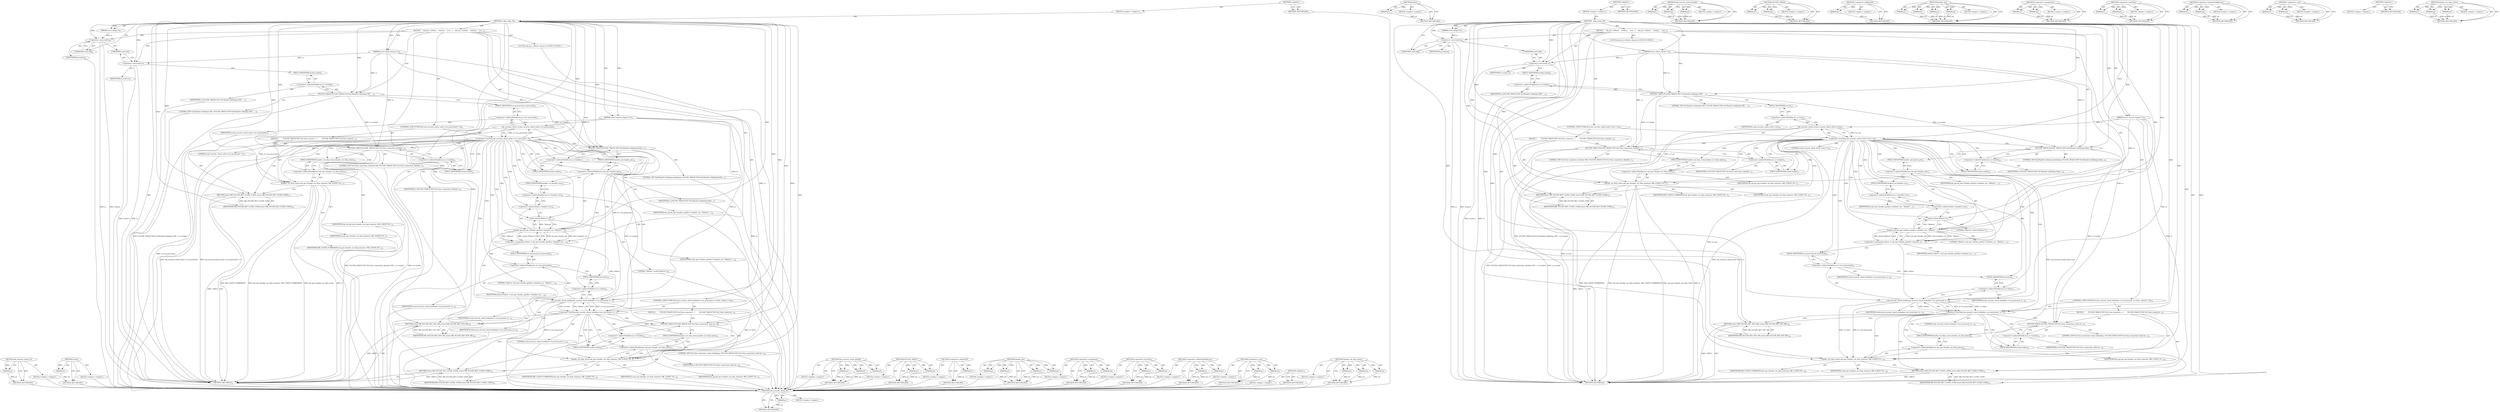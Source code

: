 digraph "header_set_http_status" {
vulnerable_144 [label=<(METHOD,mk_security_check_url)>];
vulnerable_145 [label=<(PARAM,p1)>];
vulnerable_146 [label=<(BLOCK,&lt;empty&gt;,&lt;empty&gt;)>];
vulnerable_147 [label=<(METHOD_RETURN,ANY)>];
vulnerable_170 [label=<(METHOD,strlen)>];
vulnerable_171 [label=<(PARAM,p1)>];
vulnerable_172 [label=<(BLOCK,&lt;empty&gt;,&lt;empty&gt;)>];
vulnerable_173 [label=<(METHOD_RETURN,ANY)>];
vulnerable_6 [label=<(METHOD,&lt;global&gt;)<SUB>1</SUB>>];
vulnerable_7 [label=<(BLOCK,&lt;empty&gt;,&lt;empty&gt;)<SUB>1</SUB>>];
vulnerable_8 [label=<(METHOD,_mkp_stage_30)<SUB>1</SUB>>];
vulnerable_9 [label=<(PARAM,struct plugin *p)<SUB>1</SUB>>];
vulnerable_10 [label=<(PARAM,struct client_session *cs)<SUB>2</SUB>>];
vulnerable_11 [label=<(PARAM,struct session_request *sr)<SUB>3</SUB>>];
vulnerable_12 [label=<(BLOCK,{
    mk_ptr_t referer;
    (void) p;
     (voi...,{
    mk_ptr_t referer;
    (void) p;
     (voi...)<SUB>4</SUB>>];
vulnerable_13 [label="<(LOCAL,mk_ptr_t referer: mk_ptr_t)<SUB>5</SUB>>"];
vulnerable_14 [label=<(&lt;operator&gt;.cast,(void) p)<SUB>6</SUB>>];
vulnerable_15 [label=<(UNKNOWN,void,void)<SUB>6</SUB>>];
vulnerable_16 [label=<(IDENTIFIER,p,(void) p)<SUB>6</SUB>>];
vulnerable_17 [label=<(&lt;operator&gt;.cast,(void) cs)<SUB>7</SUB>>];
vulnerable_18 [label=<(UNKNOWN,void,void)<SUB>7</SUB>>];
vulnerable_19 [label=<(IDENTIFIER,cs,(void) cs)<SUB>7</SUB>>];
vulnerable_20 [label=<(PLUGIN_TRACE,PLUGIN_TRACE(&quot;[FD %i] Mandril validating URL&quot;, ...)<SUB>9</SUB>>];
vulnerable_21 [label=<(LITERAL,&quot;[FD %i] Mandril validating URL&quot;,PLUGIN_TRACE(&quot;[FD %i] Mandril validating URL&quot;, ...)<SUB>9</SUB>>];
vulnerable_22 [label=<(&lt;operator&gt;.indirectFieldAccess,cs-&gt;socket)<SUB>9</SUB>>];
vulnerable_23 [label=<(IDENTIFIER,cs,PLUGIN_TRACE(&quot;[FD %i] Mandril validating URL&quot;, ...)<SUB>9</SUB>>];
vulnerable_24 [label=<(FIELD_IDENTIFIER,socket,socket)<SUB>9</SUB>>];
vulnerable_25 [label=<(CONTROL_STRUCTURE,IF,if (mk_security_check_url(sr-&gt;uri) &lt; 0))<SUB>10</SUB>>];
vulnerable_26 [label=<(&lt;operator&gt;.lessThan,mk_security_check_url(sr-&gt;uri) &lt; 0)<SUB>10</SUB>>];
vulnerable_27 [label=<(mk_security_check_url,mk_security_check_url(sr-&gt;uri))<SUB>10</SUB>>];
vulnerable_28 [label=<(&lt;operator&gt;.indirectFieldAccess,sr-&gt;uri)<SUB>10</SUB>>];
vulnerable_29 [label=<(IDENTIFIER,sr,mk_security_check_url(sr-&gt;uri))<SUB>10</SUB>>];
vulnerable_30 [label=<(FIELD_IDENTIFIER,uri,uri)<SUB>10</SUB>>];
vulnerable_31 [label=<(LITERAL,0,mk_security_check_url(sr-&gt;uri) &lt; 0)<SUB>10</SUB>>];
vulnerable_32 [label=<(BLOCK,{
         PLUGIN_TRACE(&quot;[FD %i] Close connecti...,{
         PLUGIN_TRACE(&quot;[FD %i] Close connecti...)<SUB>10</SUB>>];
vulnerable_33 [label=<(PLUGIN_TRACE,PLUGIN_TRACE(&quot;[FD %i] Close connection, blocked...)<SUB>11</SUB>>];
vulnerable_34 [label=<(LITERAL,&quot;[FD %i] Close connection, blocked URL&quot;,PLUGIN_TRACE(&quot;[FD %i] Close connection, blocked...)<SUB>11</SUB>>];
vulnerable_35 [label=<(&lt;operator&gt;.indirectFieldAccess,cs-&gt;socket)<SUB>11</SUB>>];
vulnerable_36 [label=<(IDENTIFIER,cs,PLUGIN_TRACE(&quot;[FD %i] Close connection, blocked...)<SUB>11</SUB>>];
vulnerable_37 [label=<(FIELD_IDENTIFIER,socket,socket)<SUB>11</SUB>>];
vulnerable_38 [label=<(header_set_http_status,mk_api-&gt;header_set_http_status(sr, MK_CLIENT_FO...)<SUB>12</SUB>>];
vulnerable_39 [label=<(&lt;operator&gt;.indirectFieldAccess,mk_api-&gt;header_set_http_status)<SUB>12</SUB>>];
vulnerable_40 [label=<(IDENTIFIER,mk_api,mk_api-&gt;header_set_http_status(sr, MK_CLIENT_FO...)<SUB>12</SUB>>];
vulnerable_41 [label=<(FIELD_IDENTIFIER,header_set_http_status,header_set_http_status)<SUB>12</SUB>>];
vulnerable_42 [label=<(IDENTIFIER,sr,mk_api-&gt;header_set_http_status(sr, MK_CLIENT_FO...)<SUB>12</SUB>>];
vulnerable_43 [label=<(IDENTIFIER,MK_CLIENT_FORBIDDEN,mk_api-&gt;header_set_http_status(sr, MK_CLIENT_FO...)<SUB>12</SUB>>];
vulnerable_44 [label=<(RETURN,return MK_PLUGIN_RET_CLOSE_CONX;,return MK_PLUGIN_RET_CLOSE_CONX;)<SUB>13</SUB>>];
vulnerable_45 [label=<(IDENTIFIER,MK_PLUGIN_RET_CLOSE_CONX,return MK_PLUGIN_RET_CLOSE_CONX;)<SUB>13</SUB>>];
vulnerable_46 [label=<(PLUGIN_TRACE,PLUGIN_TRACE(&quot;[FD %d] Mandril validating hotlin...)<SUB>16</SUB>>];
vulnerable_47 [label=<(LITERAL,&quot;[FD %d] Mandril validating hotlinking&quot;,PLUGIN_TRACE(&quot;[FD %d] Mandril validating hotlin...)<SUB>16</SUB>>];
vulnerable_48 [label=<(&lt;operator&gt;.indirectFieldAccess,cs-&gt;socket)<SUB>16</SUB>>];
vulnerable_49 [label=<(IDENTIFIER,cs,PLUGIN_TRACE(&quot;[FD %d] Mandril validating hotlin...)<SUB>16</SUB>>];
vulnerable_50 [label=<(FIELD_IDENTIFIER,socket,socket)<SUB>16</SUB>>];
vulnerable_51 [label=<(&lt;operator&gt;.assignment,referer = mk_api-&gt;header_get(&amp;sr-&gt;headers_toc, ...)<SUB>17</SUB>>];
vulnerable_52 [label=<(IDENTIFIER,referer,referer = mk_api-&gt;header_get(&amp;sr-&gt;headers_toc, ...)<SUB>17</SUB>>];
vulnerable_53 [label=<(header_get,mk_api-&gt;header_get(&amp;sr-&gt;headers_toc, &quot;Referer&quot;,...)<SUB>17</SUB>>];
vulnerable_54 [label=<(&lt;operator&gt;.indirectFieldAccess,mk_api-&gt;header_get)<SUB>17</SUB>>];
vulnerable_55 [label=<(IDENTIFIER,mk_api,mk_api-&gt;header_get(&amp;sr-&gt;headers_toc, &quot;Referer&quot;,...)<SUB>17</SUB>>];
vulnerable_56 [label=<(FIELD_IDENTIFIER,header_get,header_get)<SUB>17</SUB>>];
vulnerable_57 [label=<(&lt;operator&gt;.addressOf,&amp;sr-&gt;headers_toc)<SUB>17</SUB>>];
vulnerable_58 [label=<(&lt;operator&gt;.indirectFieldAccess,sr-&gt;headers_toc)<SUB>17</SUB>>];
vulnerable_59 [label=<(IDENTIFIER,sr,mk_api-&gt;header_get(&amp;sr-&gt;headers_toc, &quot;Referer&quot;,...)<SUB>17</SUB>>];
vulnerable_60 [label=<(FIELD_IDENTIFIER,headers_toc,headers_toc)<SUB>17</SUB>>];
vulnerable_61 [label=<(LITERAL,&quot;Referer&quot;,mk_api-&gt;header_get(&amp;sr-&gt;headers_toc, &quot;Referer&quot;,...)<SUB>17</SUB>>];
vulnerable_62 [label=<(strlen,strlen(&quot;Referer&quot;))<SUB>17</SUB>>];
vulnerable_63 [label=<(LITERAL,&quot;Referer&quot;,strlen(&quot;Referer&quot;))<SUB>17</SUB>>];
vulnerable_64 [label=<(CONTROL_STRUCTURE,IF,if (mk_security_check_hotlink(sr-&gt;uri_processed, sr-&gt;host, referer) &lt; 0))<SUB>18</SUB>>];
vulnerable_65 [label=<(&lt;operator&gt;.lessThan,mk_security_check_hotlink(sr-&gt;uri_processed, sr...)<SUB>18</SUB>>];
vulnerable_66 [label=<(mk_security_check_hotlink,mk_security_check_hotlink(sr-&gt;uri_processed, sr...)<SUB>18</SUB>>];
vulnerable_67 [label=<(&lt;operator&gt;.indirectFieldAccess,sr-&gt;uri_processed)<SUB>18</SUB>>];
vulnerable_68 [label=<(IDENTIFIER,sr,mk_security_check_hotlink(sr-&gt;uri_processed, sr...)<SUB>18</SUB>>];
vulnerable_69 [label=<(FIELD_IDENTIFIER,uri_processed,uri_processed)<SUB>18</SUB>>];
vulnerable_70 [label=<(&lt;operator&gt;.indirectFieldAccess,sr-&gt;host)<SUB>18</SUB>>];
vulnerable_71 [label=<(IDENTIFIER,sr,mk_security_check_hotlink(sr-&gt;uri_processed, sr...)<SUB>18</SUB>>];
vulnerable_72 [label=<(FIELD_IDENTIFIER,host,host)<SUB>18</SUB>>];
vulnerable_73 [label=<(IDENTIFIER,referer,mk_security_check_hotlink(sr-&gt;uri_processed, sr...)<SUB>18</SUB>>];
vulnerable_74 [label=<(LITERAL,0,mk_security_check_hotlink(sr-&gt;uri_processed, sr...)<SUB>18</SUB>>];
vulnerable_75 [label=<(BLOCK,{
        PLUGIN_TRACE(&quot;[FD %i] Close connectio...,{
        PLUGIN_TRACE(&quot;[FD %i] Close connectio...)<SUB>18</SUB>>];
vulnerable_76 [label=<(PLUGIN_TRACE,PLUGIN_TRACE(&quot;[FD %i] Close connection, deny ho...)<SUB>19</SUB>>];
vulnerable_77 [label=<(LITERAL,&quot;[FD %i] Close connection, deny hotlinking.&quot;,PLUGIN_TRACE(&quot;[FD %i] Close connection, deny ho...)<SUB>19</SUB>>];
vulnerable_78 [label=<(&lt;operator&gt;.indirectFieldAccess,cs-&gt;socket)<SUB>19</SUB>>];
vulnerable_79 [label=<(IDENTIFIER,cs,PLUGIN_TRACE(&quot;[FD %i] Close connection, deny ho...)<SUB>19</SUB>>];
vulnerable_80 [label=<(FIELD_IDENTIFIER,socket,socket)<SUB>19</SUB>>];
vulnerable_81 [label=<(header_set_http_status,mk_api-&gt;header_set_http_status(sr, MK_CLIENT_FO...)<SUB>20</SUB>>];
vulnerable_82 [label=<(&lt;operator&gt;.indirectFieldAccess,mk_api-&gt;header_set_http_status)<SUB>20</SUB>>];
vulnerable_83 [label=<(IDENTIFIER,mk_api,mk_api-&gt;header_set_http_status(sr, MK_CLIENT_FO...)<SUB>20</SUB>>];
vulnerable_84 [label=<(FIELD_IDENTIFIER,header_set_http_status,header_set_http_status)<SUB>20</SUB>>];
vulnerable_85 [label=<(IDENTIFIER,sr,mk_api-&gt;header_set_http_status(sr, MK_CLIENT_FO...)<SUB>20</SUB>>];
vulnerable_86 [label=<(IDENTIFIER,MK_CLIENT_FORBIDDEN,mk_api-&gt;header_set_http_status(sr, MK_CLIENT_FO...)<SUB>20</SUB>>];
vulnerable_87 [label=<(RETURN,return MK_PLUGIN_RET_CLOSE_CONX;,return MK_PLUGIN_RET_CLOSE_CONX;)<SUB>21</SUB>>];
vulnerable_88 [label=<(IDENTIFIER,MK_PLUGIN_RET_CLOSE_CONX,return MK_PLUGIN_RET_CLOSE_CONX;)<SUB>21</SUB>>];
vulnerable_89 [label=<(RETURN,return MK_PLUGIN_RET_NOT_ME;,return MK_PLUGIN_RET_NOT_ME;)<SUB>24</SUB>>];
vulnerable_90 [label=<(IDENTIFIER,MK_PLUGIN_RET_NOT_ME,return MK_PLUGIN_RET_NOT_ME;)<SUB>24</SUB>>];
vulnerable_91 [label=<(METHOD_RETURN,int)<SUB>1</SUB>>];
vulnerable_93 [label=<(METHOD_RETURN,ANY)<SUB>1</SUB>>];
vulnerable_174 [label=<(METHOD,mk_security_check_hotlink)>];
vulnerable_175 [label=<(PARAM,p1)>];
vulnerable_176 [label=<(PARAM,p2)>];
vulnerable_177 [label=<(PARAM,p3)>];
vulnerable_178 [label=<(BLOCK,&lt;empty&gt;,&lt;empty&gt;)>];
vulnerable_179 [label=<(METHOD_RETURN,ANY)>];
vulnerable_129 [label=<(METHOD,PLUGIN_TRACE)>];
vulnerable_130 [label=<(PARAM,p1)>];
vulnerable_131 [label=<(PARAM,p2)>];
vulnerable_132 [label=<(BLOCK,&lt;empty&gt;,&lt;empty&gt;)>];
vulnerable_133 [label=<(METHOD_RETURN,ANY)>];
vulnerable_166 [label=<(METHOD,&lt;operator&gt;.addressOf)>];
vulnerable_167 [label=<(PARAM,p1)>];
vulnerable_168 [label=<(BLOCK,&lt;empty&gt;,&lt;empty&gt;)>];
vulnerable_169 [label=<(METHOD_RETURN,ANY)>];
vulnerable_159 [label=<(METHOD,header_get)>];
vulnerable_160 [label=<(PARAM,p1)>];
vulnerable_161 [label=<(PARAM,p2)>];
vulnerable_162 [label=<(PARAM,p3)>];
vulnerable_163 [label=<(PARAM,p4)>];
vulnerable_164 [label=<(BLOCK,&lt;empty&gt;,&lt;empty&gt;)>];
vulnerable_165 [label=<(METHOD_RETURN,ANY)>];
vulnerable_154 [label=<(METHOD,&lt;operator&gt;.assignment)>];
vulnerable_155 [label=<(PARAM,p1)>];
vulnerable_156 [label=<(PARAM,p2)>];
vulnerable_157 [label=<(BLOCK,&lt;empty&gt;,&lt;empty&gt;)>];
vulnerable_158 [label=<(METHOD_RETURN,ANY)>];
vulnerable_139 [label=<(METHOD,&lt;operator&gt;.lessThan)>];
vulnerable_140 [label=<(PARAM,p1)>];
vulnerable_141 [label=<(PARAM,p2)>];
vulnerable_142 [label=<(BLOCK,&lt;empty&gt;,&lt;empty&gt;)>];
vulnerable_143 [label=<(METHOD_RETURN,ANY)>];
vulnerable_134 [label=<(METHOD,&lt;operator&gt;.indirectFieldAccess)>];
vulnerable_135 [label=<(PARAM,p1)>];
vulnerable_136 [label=<(PARAM,p2)>];
vulnerable_137 [label=<(BLOCK,&lt;empty&gt;,&lt;empty&gt;)>];
vulnerable_138 [label=<(METHOD_RETURN,ANY)>];
vulnerable_124 [label=<(METHOD,&lt;operator&gt;.cast)>];
vulnerable_125 [label=<(PARAM,p1)>];
vulnerable_126 [label=<(PARAM,p2)>];
vulnerable_127 [label=<(BLOCK,&lt;empty&gt;,&lt;empty&gt;)>];
vulnerable_128 [label=<(METHOD_RETURN,ANY)>];
vulnerable_118 [label=<(METHOD,&lt;global&gt;)<SUB>1</SUB>>];
vulnerable_119 [label=<(BLOCK,&lt;empty&gt;,&lt;empty&gt;)>];
vulnerable_120 [label=<(METHOD_RETURN,ANY)>];
vulnerable_148 [label=<(METHOD,header_set_http_status)>];
vulnerable_149 [label=<(PARAM,p1)>];
vulnerable_150 [label=<(PARAM,p2)>];
vulnerable_151 [label=<(PARAM,p3)>];
vulnerable_152 [label=<(BLOCK,&lt;empty&gt;,&lt;empty&gt;)>];
vulnerable_153 [label=<(METHOD_RETURN,ANY)>];
fixed_144 [label=<(METHOD,mk_security_check_url)>];
fixed_145 [label=<(PARAM,p1)>];
fixed_146 [label=<(BLOCK,&lt;empty&gt;,&lt;empty&gt;)>];
fixed_147 [label=<(METHOD_RETURN,ANY)>];
fixed_170 [label=<(METHOD,strlen)>];
fixed_171 [label=<(PARAM,p1)>];
fixed_172 [label=<(BLOCK,&lt;empty&gt;,&lt;empty&gt;)>];
fixed_173 [label=<(METHOD_RETURN,ANY)>];
fixed_6 [label=<(METHOD,&lt;global&gt;)<SUB>1</SUB>>];
fixed_7 [label=<(BLOCK,&lt;empty&gt;,&lt;empty&gt;)<SUB>1</SUB>>];
fixed_8 [label=<(METHOD,_mkp_stage_30)<SUB>1</SUB>>];
fixed_9 [label=<(PARAM,struct plugin *p)<SUB>1</SUB>>];
fixed_10 [label=<(PARAM,struct client_session *cs)<SUB>2</SUB>>];
fixed_11 [label=<(PARAM,struct session_request *sr)<SUB>3</SUB>>];
fixed_12 [label=<(BLOCK,{
    mk_ptr_t referer;
    (void) p;
     (voi...,{
    mk_ptr_t referer;
    (void) p;
     (voi...)<SUB>4</SUB>>];
fixed_13 [label="<(LOCAL,mk_ptr_t referer: mk_ptr_t)<SUB>5</SUB>>"];
fixed_14 [label=<(&lt;operator&gt;.cast,(void) p)<SUB>6</SUB>>];
fixed_15 [label=<(UNKNOWN,void,void)<SUB>6</SUB>>];
fixed_16 [label=<(IDENTIFIER,p,(void) p)<SUB>6</SUB>>];
fixed_17 [label=<(&lt;operator&gt;.cast,(void) cs)<SUB>7</SUB>>];
fixed_18 [label=<(UNKNOWN,void,void)<SUB>7</SUB>>];
fixed_19 [label=<(IDENTIFIER,cs,(void) cs)<SUB>7</SUB>>];
fixed_20 [label=<(PLUGIN_TRACE,PLUGIN_TRACE(&quot;[FD %i] Mandril validating URL&quot;, ...)<SUB>9</SUB>>];
fixed_21 [label=<(LITERAL,&quot;[FD %i] Mandril validating URL&quot;,PLUGIN_TRACE(&quot;[FD %i] Mandril validating URL&quot;, ...)<SUB>9</SUB>>];
fixed_22 [label=<(&lt;operator&gt;.indirectFieldAccess,cs-&gt;socket)<SUB>9</SUB>>];
fixed_23 [label=<(IDENTIFIER,cs,PLUGIN_TRACE(&quot;[FD %i] Mandril validating URL&quot;, ...)<SUB>9</SUB>>];
fixed_24 [label=<(FIELD_IDENTIFIER,socket,socket)<SUB>9</SUB>>];
fixed_25 [label=<(CONTROL_STRUCTURE,IF,if (mk_security_check_url(sr-&gt;uri_processed) &lt; 0))<SUB>11</SUB>>];
fixed_26 [label=<(&lt;operator&gt;.lessThan,mk_security_check_url(sr-&gt;uri_processed) &lt; 0)<SUB>11</SUB>>];
fixed_27 [label=<(mk_security_check_url,mk_security_check_url(sr-&gt;uri_processed))<SUB>11</SUB>>];
fixed_28 [label=<(&lt;operator&gt;.indirectFieldAccess,sr-&gt;uri_processed)<SUB>11</SUB>>];
fixed_29 [label=<(IDENTIFIER,sr,mk_security_check_url(sr-&gt;uri_processed))<SUB>11</SUB>>];
fixed_30 [label=<(FIELD_IDENTIFIER,uri_processed,uri_processed)<SUB>11</SUB>>];
fixed_31 [label=<(LITERAL,0,mk_security_check_url(sr-&gt;uri_processed) &lt; 0)<SUB>11</SUB>>];
fixed_32 [label=<(BLOCK,{
         PLUGIN_TRACE(&quot;[FD %i] Close connecti...,{
         PLUGIN_TRACE(&quot;[FD %i] Close connecti...)<SUB>11</SUB>>];
fixed_33 [label=<(PLUGIN_TRACE,PLUGIN_TRACE(&quot;[FD %i] Close connection, blocked...)<SUB>12</SUB>>];
fixed_34 [label=<(LITERAL,&quot;[FD %i] Close connection, blocked URL&quot;,PLUGIN_TRACE(&quot;[FD %i] Close connection, blocked...)<SUB>12</SUB>>];
fixed_35 [label=<(&lt;operator&gt;.indirectFieldAccess,cs-&gt;socket)<SUB>12</SUB>>];
fixed_36 [label=<(IDENTIFIER,cs,PLUGIN_TRACE(&quot;[FD %i] Close connection, blocked...)<SUB>12</SUB>>];
fixed_37 [label=<(FIELD_IDENTIFIER,socket,socket)<SUB>12</SUB>>];
fixed_38 [label=<(header_set_http_status,mk_api-&gt;header_set_http_status(sr, MK_CLIENT_FO...)<SUB>13</SUB>>];
fixed_39 [label=<(&lt;operator&gt;.indirectFieldAccess,mk_api-&gt;header_set_http_status)<SUB>13</SUB>>];
fixed_40 [label=<(IDENTIFIER,mk_api,mk_api-&gt;header_set_http_status(sr, MK_CLIENT_FO...)<SUB>13</SUB>>];
fixed_41 [label=<(FIELD_IDENTIFIER,header_set_http_status,header_set_http_status)<SUB>13</SUB>>];
fixed_42 [label=<(IDENTIFIER,sr,mk_api-&gt;header_set_http_status(sr, MK_CLIENT_FO...)<SUB>13</SUB>>];
fixed_43 [label=<(IDENTIFIER,MK_CLIENT_FORBIDDEN,mk_api-&gt;header_set_http_status(sr, MK_CLIENT_FO...)<SUB>13</SUB>>];
fixed_44 [label=<(RETURN,return MK_PLUGIN_RET_CLOSE_CONX;,return MK_PLUGIN_RET_CLOSE_CONX;)<SUB>14</SUB>>];
fixed_45 [label=<(IDENTIFIER,MK_PLUGIN_RET_CLOSE_CONX,return MK_PLUGIN_RET_CLOSE_CONX;)<SUB>14</SUB>>];
fixed_46 [label=<(PLUGIN_TRACE,PLUGIN_TRACE(&quot;[FD %d] Mandril validating hotlin...)<SUB>17</SUB>>];
fixed_47 [label=<(LITERAL,&quot;[FD %d] Mandril validating hotlinking&quot;,PLUGIN_TRACE(&quot;[FD %d] Mandril validating hotlin...)<SUB>17</SUB>>];
fixed_48 [label=<(&lt;operator&gt;.indirectFieldAccess,cs-&gt;socket)<SUB>17</SUB>>];
fixed_49 [label=<(IDENTIFIER,cs,PLUGIN_TRACE(&quot;[FD %d] Mandril validating hotlin...)<SUB>17</SUB>>];
fixed_50 [label=<(FIELD_IDENTIFIER,socket,socket)<SUB>17</SUB>>];
fixed_51 [label=<(&lt;operator&gt;.assignment,referer = mk_api-&gt;header_get(&amp;sr-&gt;headers_toc, ...)<SUB>18</SUB>>];
fixed_52 [label=<(IDENTIFIER,referer,referer = mk_api-&gt;header_get(&amp;sr-&gt;headers_toc, ...)<SUB>18</SUB>>];
fixed_53 [label=<(header_get,mk_api-&gt;header_get(&amp;sr-&gt;headers_toc, &quot;Referer&quot;,...)<SUB>18</SUB>>];
fixed_54 [label=<(&lt;operator&gt;.indirectFieldAccess,mk_api-&gt;header_get)<SUB>18</SUB>>];
fixed_55 [label=<(IDENTIFIER,mk_api,mk_api-&gt;header_get(&amp;sr-&gt;headers_toc, &quot;Referer&quot;,...)<SUB>18</SUB>>];
fixed_56 [label=<(FIELD_IDENTIFIER,header_get,header_get)<SUB>18</SUB>>];
fixed_57 [label=<(&lt;operator&gt;.addressOf,&amp;sr-&gt;headers_toc)<SUB>18</SUB>>];
fixed_58 [label=<(&lt;operator&gt;.indirectFieldAccess,sr-&gt;headers_toc)<SUB>18</SUB>>];
fixed_59 [label=<(IDENTIFIER,sr,mk_api-&gt;header_get(&amp;sr-&gt;headers_toc, &quot;Referer&quot;,...)<SUB>18</SUB>>];
fixed_60 [label=<(FIELD_IDENTIFIER,headers_toc,headers_toc)<SUB>18</SUB>>];
fixed_61 [label=<(LITERAL,&quot;Referer&quot;,mk_api-&gt;header_get(&amp;sr-&gt;headers_toc, &quot;Referer&quot;,...)<SUB>18</SUB>>];
fixed_62 [label=<(strlen,strlen(&quot;Referer&quot;))<SUB>18</SUB>>];
fixed_63 [label=<(LITERAL,&quot;Referer&quot;,strlen(&quot;Referer&quot;))<SUB>18</SUB>>];
fixed_64 [label=<(CONTROL_STRUCTURE,IF,if (mk_security_check_hotlink(sr-&gt;uri_processed, sr-&gt;host, referer) &lt; 0))<SUB>19</SUB>>];
fixed_65 [label=<(&lt;operator&gt;.lessThan,mk_security_check_hotlink(sr-&gt;uri_processed, sr...)<SUB>19</SUB>>];
fixed_66 [label=<(mk_security_check_hotlink,mk_security_check_hotlink(sr-&gt;uri_processed, sr...)<SUB>19</SUB>>];
fixed_67 [label=<(&lt;operator&gt;.indirectFieldAccess,sr-&gt;uri_processed)<SUB>19</SUB>>];
fixed_68 [label=<(IDENTIFIER,sr,mk_security_check_hotlink(sr-&gt;uri_processed, sr...)<SUB>19</SUB>>];
fixed_69 [label=<(FIELD_IDENTIFIER,uri_processed,uri_processed)<SUB>19</SUB>>];
fixed_70 [label=<(&lt;operator&gt;.indirectFieldAccess,sr-&gt;host)<SUB>19</SUB>>];
fixed_71 [label=<(IDENTIFIER,sr,mk_security_check_hotlink(sr-&gt;uri_processed, sr...)<SUB>19</SUB>>];
fixed_72 [label=<(FIELD_IDENTIFIER,host,host)<SUB>19</SUB>>];
fixed_73 [label=<(IDENTIFIER,referer,mk_security_check_hotlink(sr-&gt;uri_processed, sr...)<SUB>19</SUB>>];
fixed_74 [label=<(LITERAL,0,mk_security_check_hotlink(sr-&gt;uri_processed, sr...)<SUB>19</SUB>>];
fixed_75 [label=<(BLOCK,{
        PLUGIN_TRACE(&quot;[FD %i] Close connectio...,{
        PLUGIN_TRACE(&quot;[FD %i] Close connectio...)<SUB>19</SUB>>];
fixed_76 [label=<(PLUGIN_TRACE,PLUGIN_TRACE(&quot;[FD %i] Close connection, deny ho...)<SUB>20</SUB>>];
fixed_77 [label=<(LITERAL,&quot;[FD %i] Close connection, deny hotlinking.&quot;,PLUGIN_TRACE(&quot;[FD %i] Close connection, deny ho...)<SUB>20</SUB>>];
fixed_78 [label=<(&lt;operator&gt;.indirectFieldAccess,cs-&gt;socket)<SUB>20</SUB>>];
fixed_79 [label=<(IDENTIFIER,cs,PLUGIN_TRACE(&quot;[FD %i] Close connection, deny ho...)<SUB>20</SUB>>];
fixed_80 [label=<(FIELD_IDENTIFIER,socket,socket)<SUB>20</SUB>>];
fixed_81 [label=<(header_set_http_status,mk_api-&gt;header_set_http_status(sr, MK_CLIENT_FO...)<SUB>21</SUB>>];
fixed_82 [label=<(&lt;operator&gt;.indirectFieldAccess,mk_api-&gt;header_set_http_status)<SUB>21</SUB>>];
fixed_83 [label=<(IDENTIFIER,mk_api,mk_api-&gt;header_set_http_status(sr, MK_CLIENT_FO...)<SUB>21</SUB>>];
fixed_84 [label=<(FIELD_IDENTIFIER,header_set_http_status,header_set_http_status)<SUB>21</SUB>>];
fixed_85 [label=<(IDENTIFIER,sr,mk_api-&gt;header_set_http_status(sr, MK_CLIENT_FO...)<SUB>21</SUB>>];
fixed_86 [label=<(IDENTIFIER,MK_CLIENT_FORBIDDEN,mk_api-&gt;header_set_http_status(sr, MK_CLIENT_FO...)<SUB>21</SUB>>];
fixed_87 [label=<(RETURN,return MK_PLUGIN_RET_CLOSE_CONX;,return MK_PLUGIN_RET_CLOSE_CONX;)<SUB>22</SUB>>];
fixed_88 [label=<(IDENTIFIER,MK_PLUGIN_RET_CLOSE_CONX,return MK_PLUGIN_RET_CLOSE_CONX;)<SUB>22</SUB>>];
fixed_89 [label=<(RETURN,return MK_PLUGIN_RET_NOT_ME;,return MK_PLUGIN_RET_NOT_ME;)<SUB>25</SUB>>];
fixed_90 [label=<(IDENTIFIER,MK_PLUGIN_RET_NOT_ME,return MK_PLUGIN_RET_NOT_ME;)<SUB>25</SUB>>];
fixed_91 [label=<(METHOD_RETURN,int)<SUB>1</SUB>>];
fixed_93 [label=<(METHOD_RETURN,ANY)<SUB>1</SUB>>];
fixed_174 [label=<(METHOD,mk_security_check_hotlink)>];
fixed_175 [label=<(PARAM,p1)>];
fixed_176 [label=<(PARAM,p2)>];
fixed_177 [label=<(PARAM,p3)>];
fixed_178 [label=<(BLOCK,&lt;empty&gt;,&lt;empty&gt;)>];
fixed_179 [label=<(METHOD_RETURN,ANY)>];
fixed_129 [label=<(METHOD,PLUGIN_TRACE)>];
fixed_130 [label=<(PARAM,p1)>];
fixed_131 [label=<(PARAM,p2)>];
fixed_132 [label=<(BLOCK,&lt;empty&gt;,&lt;empty&gt;)>];
fixed_133 [label=<(METHOD_RETURN,ANY)>];
fixed_166 [label=<(METHOD,&lt;operator&gt;.addressOf)>];
fixed_167 [label=<(PARAM,p1)>];
fixed_168 [label=<(BLOCK,&lt;empty&gt;,&lt;empty&gt;)>];
fixed_169 [label=<(METHOD_RETURN,ANY)>];
fixed_159 [label=<(METHOD,header_get)>];
fixed_160 [label=<(PARAM,p1)>];
fixed_161 [label=<(PARAM,p2)>];
fixed_162 [label=<(PARAM,p3)>];
fixed_163 [label=<(PARAM,p4)>];
fixed_164 [label=<(BLOCK,&lt;empty&gt;,&lt;empty&gt;)>];
fixed_165 [label=<(METHOD_RETURN,ANY)>];
fixed_154 [label=<(METHOD,&lt;operator&gt;.assignment)>];
fixed_155 [label=<(PARAM,p1)>];
fixed_156 [label=<(PARAM,p2)>];
fixed_157 [label=<(BLOCK,&lt;empty&gt;,&lt;empty&gt;)>];
fixed_158 [label=<(METHOD_RETURN,ANY)>];
fixed_139 [label=<(METHOD,&lt;operator&gt;.lessThan)>];
fixed_140 [label=<(PARAM,p1)>];
fixed_141 [label=<(PARAM,p2)>];
fixed_142 [label=<(BLOCK,&lt;empty&gt;,&lt;empty&gt;)>];
fixed_143 [label=<(METHOD_RETURN,ANY)>];
fixed_134 [label=<(METHOD,&lt;operator&gt;.indirectFieldAccess)>];
fixed_135 [label=<(PARAM,p1)>];
fixed_136 [label=<(PARAM,p2)>];
fixed_137 [label=<(BLOCK,&lt;empty&gt;,&lt;empty&gt;)>];
fixed_138 [label=<(METHOD_RETURN,ANY)>];
fixed_124 [label=<(METHOD,&lt;operator&gt;.cast)>];
fixed_125 [label=<(PARAM,p1)>];
fixed_126 [label=<(PARAM,p2)>];
fixed_127 [label=<(BLOCK,&lt;empty&gt;,&lt;empty&gt;)>];
fixed_128 [label=<(METHOD_RETURN,ANY)>];
fixed_118 [label=<(METHOD,&lt;global&gt;)<SUB>1</SUB>>];
fixed_119 [label=<(BLOCK,&lt;empty&gt;,&lt;empty&gt;)>];
fixed_120 [label=<(METHOD_RETURN,ANY)>];
fixed_148 [label=<(METHOD,header_set_http_status)>];
fixed_149 [label=<(PARAM,p1)>];
fixed_150 [label=<(PARAM,p2)>];
fixed_151 [label=<(PARAM,p3)>];
fixed_152 [label=<(BLOCK,&lt;empty&gt;,&lt;empty&gt;)>];
fixed_153 [label=<(METHOD_RETURN,ANY)>];
vulnerable_144 -> vulnerable_145  [key=0, label="AST: "];
vulnerable_144 -> vulnerable_145  [key=1, label="DDG: "];
vulnerable_144 -> vulnerable_146  [key=0, label="AST: "];
vulnerable_144 -> vulnerable_147  [key=0, label="AST: "];
vulnerable_144 -> vulnerable_147  [key=1, label="CFG: "];
vulnerable_145 -> vulnerable_147  [key=0, label="DDG: p1"];
vulnerable_170 -> vulnerable_171  [key=0, label="AST: "];
vulnerable_170 -> vulnerable_171  [key=1, label="DDG: "];
vulnerable_170 -> vulnerable_172  [key=0, label="AST: "];
vulnerable_170 -> vulnerable_173  [key=0, label="AST: "];
vulnerable_170 -> vulnerable_173  [key=1, label="CFG: "];
vulnerable_171 -> vulnerable_173  [key=0, label="DDG: p1"];
vulnerable_6 -> vulnerable_7  [key=0, label="AST: "];
vulnerable_6 -> vulnerable_93  [key=0, label="AST: "];
vulnerable_6 -> vulnerable_93  [key=1, label="CFG: "];
vulnerable_7 -> vulnerable_8  [key=0, label="AST: "];
vulnerable_8 -> vulnerable_9  [key=0, label="AST: "];
vulnerable_8 -> vulnerable_9  [key=1, label="DDG: "];
vulnerable_8 -> vulnerable_10  [key=0, label="AST: "];
vulnerable_8 -> vulnerable_10  [key=1, label="DDG: "];
vulnerable_8 -> vulnerable_11  [key=0, label="AST: "];
vulnerable_8 -> vulnerable_11  [key=1, label="DDG: "];
vulnerable_8 -> vulnerable_12  [key=0, label="AST: "];
vulnerable_8 -> vulnerable_91  [key=0, label="AST: "];
vulnerable_8 -> vulnerable_15  [key=0, label="CFG: "];
vulnerable_8 -> vulnerable_14  [key=0, label="DDG: "];
vulnerable_8 -> vulnerable_17  [key=0, label="DDG: "];
vulnerable_8 -> vulnerable_89  [key=0, label="DDG: "];
vulnerable_8 -> vulnerable_20  [key=0, label="DDG: "];
vulnerable_8 -> vulnerable_46  [key=0, label="DDG: "];
vulnerable_8 -> vulnerable_90  [key=0, label="DDG: "];
vulnerable_8 -> vulnerable_26  [key=0, label="DDG: "];
vulnerable_8 -> vulnerable_44  [key=0, label="DDG: "];
vulnerable_8 -> vulnerable_53  [key=0, label="DDG: "];
vulnerable_8 -> vulnerable_65  [key=0, label="DDG: "];
vulnerable_8 -> vulnerable_87  [key=0, label="DDG: "];
vulnerable_8 -> vulnerable_33  [key=0, label="DDG: "];
vulnerable_8 -> vulnerable_38  [key=0, label="DDG: "];
vulnerable_8 -> vulnerable_45  [key=0, label="DDG: "];
vulnerable_8 -> vulnerable_62  [key=0, label="DDG: "];
vulnerable_8 -> vulnerable_66  [key=0, label="DDG: "];
vulnerable_8 -> vulnerable_76  [key=0, label="DDG: "];
vulnerable_8 -> vulnerable_81  [key=0, label="DDG: "];
vulnerable_8 -> vulnerable_88  [key=0, label="DDG: "];
vulnerable_9 -> vulnerable_14  [key=0, label="DDG: p"];
vulnerable_10 -> vulnerable_17  [key=0, label="DDG: cs"];
vulnerable_10 -> vulnerable_20  [key=0, label="DDG: cs"];
vulnerable_10 -> vulnerable_46  [key=0, label="DDG: cs"];
vulnerable_10 -> vulnerable_33  [key=0, label="DDG: cs"];
vulnerable_10 -> vulnerable_76  [key=0, label="DDG: cs"];
vulnerable_11 -> vulnerable_53  [key=0, label="DDG: sr"];
vulnerable_11 -> vulnerable_27  [key=0, label="DDG: sr"];
vulnerable_11 -> vulnerable_38  [key=0, label="DDG: sr"];
vulnerable_11 -> vulnerable_66  [key=0, label="DDG: sr"];
vulnerable_11 -> vulnerable_81  [key=0, label="DDG: sr"];
vulnerable_12 -> vulnerable_13  [key=0, label="AST: "];
vulnerable_12 -> vulnerable_14  [key=0, label="AST: "];
vulnerable_12 -> vulnerable_17  [key=0, label="AST: "];
vulnerable_12 -> vulnerable_20  [key=0, label="AST: "];
vulnerable_12 -> vulnerable_25  [key=0, label="AST: "];
vulnerable_12 -> vulnerable_46  [key=0, label="AST: "];
vulnerable_12 -> vulnerable_51  [key=0, label="AST: "];
vulnerable_12 -> vulnerable_64  [key=0, label="AST: "];
vulnerable_12 -> vulnerable_89  [key=0, label="AST: "];
vulnerable_14 -> vulnerable_15  [key=0, label="AST: "];
vulnerable_14 -> vulnerable_16  [key=0, label="AST: "];
vulnerable_14 -> vulnerable_18  [key=0, label="CFG: "];
vulnerable_14 -> vulnerable_91  [key=0, label="DDG: p"];
vulnerable_14 -> vulnerable_91  [key=1, label="DDG: (void) p"];
vulnerable_15 -> vulnerable_14  [key=0, label="CFG: "];
vulnerable_17 -> vulnerable_18  [key=0, label="AST: "];
vulnerable_17 -> vulnerable_19  [key=0, label="AST: "];
vulnerable_17 -> vulnerable_24  [key=0, label="CFG: "];
vulnerable_17 -> vulnerable_91  [key=0, label="DDG: cs"];
vulnerable_17 -> vulnerable_91  [key=1, label="DDG: (void) cs"];
vulnerable_18 -> vulnerable_17  [key=0, label="CFG: "];
vulnerable_20 -> vulnerable_21  [key=0, label="AST: "];
vulnerable_20 -> vulnerable_22  [key=0, label="AST: "];
vulnerable_20 -> vulnerable_30  [key=0, label="CFG: "];
vulnerable_20 -> vulnerable_91  [key=0, label="DDG: PLUGIN_TRACE(&quot;[FD %i] Mandril validating URL&quot;, cs-&gt;socket)"];
vulnerable_20 -> vulnerable_46  [key=0, label="DDG: cs-&gt;socket"];
vulnerable_20 -> vulnerable_33  [key=0, label="DDG: cs-&gt;socket"];
vulnerable_22 -> vulnerable_23  [key=0, label="AST: "];
vulnerable_22 -> vulnerable_24  [key=0, label="AST: "];
vulnerable_22 -> vulnerable_20  [key=0, label="CFG: "];
vulnerable_24 -> vulnerable_22  [key=0, label="CFG: "];
vulnerable_25 -> vulnerable_26  [key=0, label="AST: "];
vulnerable_25 -> vulnerable_32  [key=0, label="AST: "];
vulnerable_26 -> vulnerable_27  [key=0, label="AST: "];
vulnerable_26 -> vulnerable_31  [key=0, label="AST: "];
vulnerable_26 -> vulnerable_37  [key=0, label="CFG: "];
vulnerable_26 -> vulnerable_37  [key=1, label="CDG: "];
vulnerable_26 -> vulnerable_50  [key=0, label="CFG: "];
vulnerable_26 -> vulnerable_50  [key=1, label="CDG: "];
vulnerable_26 -> vulnerable_91  [key=0, label="DDG: mk_security_check_url(sr-&gt;uri)"];
vulnerable_26 -> vulnerable_91  [key=1, label="DDG: mk_security_check_url(sr-&gt;uri) &lt; 0"];
vulnerable_26 -> vulnerable_48  [key=0, label="CDG: "];
vulnerable_26 -> vulnerable_60  [key=0, label="CDG: "];
vulnerable_26 -> vulnerable_51  [key=0, label="CDG: "];
vulnerable_26 -> vulnerable_57  [key=0, label="CDG: "];
vulnerable_26 -> vulnerable_66  [key=0, label="CDG: "];
vulnerable_26 -> vulnerable_46  [key=0, label="CDG: "];
vulnerable_26 -> vulnerable_38  [key=0, label="CDG: "];
vulnerable_26 -> vulnerable_72  [key=0, label="CDG: "];
vulnerable_26 -> vulnerable_56  [key=0, label="CDG: "];
vulnerable_26 -> vulnerable_69  [key=0, label="CDG: "];
vulnerable_26 -> vulnerable_67  [key=0, label="CDG: "];
vulnerable_26 -> vulnerable_65  [key=0, label="CDG: "];
vulnerable_26 -> vulnerable_44  [key=0, label="CDG: "];
vulnerable_26 -> vulnerable_35  [key=0, label="CDG: "];
vulnerable_26 -> vulnerable_54  [key=0, label="CDG: "];
vulnerable_26 -> vulnerable_58  [key=0, label="CDG: "];
vulnerable_26 -> vulnerable_33  [key=0, label="CDG: "];
vulnerable_26 -> vulnerable_53  [key=0, label="CDG: "];
vulnerable_26 -> vulnerable_41  [key=0, label="CDG: "];
vulnerable_26 -> vulnerable_70  [key=0, label="CDG: "];
vulnerable_26 -> vulnerable_62  [key=0, label="CDG: "];
vulnerable_26 -> vulnerable_39  [key=0, label="CDG: "];
vulnerable_27 -> vulnerable_28  [key=0, label="AST: "];
vulnerable_27 -> vulnerable_26  [key=0, label="CFG: "];
vulnerable_27 -> vulnerable_26  [key=1, label="DDG: sr-&gt;uri"];
vulnerable_27 -> vulnerable_91  [key=0, label="DDG: sr-&gt;uri"];
vulnerable_27 -> vulnerable_38  [key=0, label="DDG: sr-&gt;uri"];
vulnerable_27 -> vulnerable_81  [key=0, label="DDG: sr-&gt;uri"];
vulnerable_28 -> vulnerable_29  [key=0, label="AST: "];
vulnerable_28 -> vulnerable_30  [key=0, label="AST: "];
vulnerable_28 -> vulnerable_27  [key=0, label="CFG: "];
vulnerable_30 -> vulnerable_28  [key=0, label="CFG: "];
vulnerable_32 -> vulnerable_33  [key=0, label="AST: "];
vulnerable_32 -> vulnerable_38  [key=0, label="AST: "];
vulnerable_32 -> vulnerable_44  [key=0, label="AST: "];
vulnerable_33 -> vulnerable_34  [key=0, label="AST: "];
vulnerable_33 -> vulnerable_35  [key=0, label="AST: "];
vulnerable_33 -> vulnerable_41  [key=0, label="CFG: "];
vulnerable_33 -> vulnerable_91  [key=0, label="DDG: cs-&gt;socket"];
vulnerable_33 -> vulnerable_91  [key=1, label="DDG: PLUGIN_TRACE(&quot;[FD %i] Close connection, blocked URL&quot;, cs-&gt;socket)"];
vulnerable_35 -> vulnerable_36  [key=0, label="AST: "];
vulnerable_35 -> vulnerable_37  [key=0, label="AST: "];
vulnerable_35 -> vulnerable_33  [key=0, label="CFG: "];
vulnerable_37 -> vulnerable_35  [key=0, label="CFG: "];
vulnerable_38 -> vulnerable_39  [key=0, label="AST: "];
vulnerable_38 -> vulnerable_42  [key=0, label="AST: "];
vulnerable_38 -> vulnerable_43  [key=0, label="AST: "];
vulnerable_38 -> vulnerable_44  [key=0, label="CFG: "];
vulnerable_38 -> vulnerable_91  [key=0, label="DDG: mk_api-&gt;header_set_http_status"];
vulnerable_38 -> vulnerable_91  [key=1, label="DDG: sr"];
vulnerable_38 -> vulnerable_91  [key=2, label="DDG: MK_CLIENT_FORBIDDEN"];
vulnerable_38 -> vulnerable_91  [key=3, label="DDG: mk_api-&gt;header_set_http_status(sr, MK_CLIENT_FORBIDDEN)"];
vulnerable_39 -> vulnerable_40  [key=0, label="AST: "];
vulnerable_39 -> vulnerable_41  [key=0, label="AST: "];
vulnerable_39 -> vulnerable_38  [key=0, label="CFG: "];
vulnerable_41 -> vulnerable_39  [key=0, label="CFG: "];
vulnerable_44 -> vulnerable_45  [key=0, label="AST: "];
vulnerable_44 -> vulnerable_91  [key=0, label="CFG: "];
vulnerable_44 -> vulnerable_91  [key=1, label="DDG: &lt;RET&gt;"];
vulnerable_45 -> vulnerable_44  [key=0, label="DDG: MK_PLUGIN_RET_CLOSE_CONX"];
vulnerable_46 -> vulnerable_47  [key=0, label="AST: "];
vulnerable_46 -> vulnerable_48  [key=0, label="AST: "];
vulnerable_46 -> vulnerable_56  [key=0, label="CFG: "];
vulnerable_46 -> vulnerable_76  [key=0, label="DDG: cs-&gt;socket"];
vulnerable_48 -> vulnerable_49  [key=0, label="AST: "];
vulnerable_48 -> vulnerable_50  [key=0, label="AST: "];
vulnerable_48 -> vulnerable_46  [key=0, label="CFG: "];
vulnerable_50 -> vulnerable_48  [key=0, label="CFG: "];
vulnerable_51 -> vulnerable_52  [key=0, label="AST: "];
vulnerable_51 -> vulnerable_53  [key=0, label="AST: "];
vulnerable_51 -> vulnerable_69  [key=0, label="CFG: "];
vulnerable_51 -> vulnerable_66  [key=0, label="DDG: referer"];
vulnerable_53 -> vulnerable_54  [key=0, label="AST: "];
vulnerable_53 -> vulnerable_57  [key=0, label="AST: "];
vulnerable_53 -> vulnerable_61  [key=0, label="AST: "];
vulnerable_53 -> vulnerable_62  [key=0, label="AST: "];
vulnerable_53 -> vulnerable_51  [key=0, label="CFG: "];
vulnerable_53 -> vulnerable_51  [key=1, label="DDG: mk_api-&gt;header_get"];
vulnerable_53 -> vulnerable_51  [key=2, label="DDG: &amp;sr-&gt;headers_toc"];
vulnerable_53 -> vulnerable_51  [key=3, label="DDG: &quot;Referer&quot;"];
vulnerable_53 -> vulnerable_51  [key=4, label="DDG: strlen(&quot;Referer&quot;)"];
vulnerable_54 -> vulnerable_55  [key=0, label="AST: "];
vulnerable_54 -> vulnerable_56  [key=0, label="AST: "];
vulnerable_54 -> vulnerable_60  [key=0, label="CFG: "];
vulnerable_56 -> vulnerable_54  [key=0, label="CFG: "];
vulnerable_57 -> vulnerable_58  [key=0, label="AST: "];
vulnerable_57 -> vulnerable_62  [key=0, label="CFG: "];
vulnerable_58 -> vulnerable_59  [key=0, label="AST: "];
vulnerable_58 -> vulnerable_60  [key=0, label="AST: "];
vulnerable_58 -> vulnerable_57  [key=0, label="CFG: "];
vulnerable_60 -> vulnerable_58  [key=0, label="CFG: "];
vulnerable_62 -> vulnerable_63  [key=0, label="AST: "];
vulnerable_62 -> vulnerable_53  [key=0, label="CFG: "];
vulnerable_62 -> vulnerable_53  [key=1, label="DDG: &quot;Referer&quot;"];
vulnerable_64 -> vulnerable_65  [key=0, label="AST: "];
vulnerable_64 -> vulnerable_75  [key=0, label="AST: "];
vulnerable_65 -> vulnerable_66  [key=0, label="AST: "];
vulnerable_65 -> vulnerable_74  [key=0, label="AST: "];
vulnerable_65 -> vulnerable_80  [key=0, label="CFG: "];
vulnerable_65 -> vulnerable_80  [key=1, label="CDG: "];
vulnerable_65 -> vulnerable_89  [key=0, label="CFG: "];
vulnerable_65 -> vulnerable_89  [key=1, label="CDG: "];
vulnerable_65 -> vulnerable_81  [key=0, label="CDG: "];
vulnerable_65 -> vulnerable_84  [key=0, label="CDG: "];
vulnerable_65 -> vulnerable_76  [key=0, label="CDG: "];
vulnerable_65 -> vulnerable_87  [key=0, label="CDG: "];
vulnerable_65 -> vulnerable_82  [key=0, label="CDG: "];
vulnerable_65 -> vulnerable_78  [key=0, label="CDG: "];
vulnerable_66 -> vulnerable_67  [key=0, label="AST: "];
vulnerable_66 -> vulnerable_70  [key=0, label="AST: "];
vulnerable_66 -> vulnerable_73  [key=0, label="AST: "];
vulnerable_66 -> vulnerable_65  [key=0, label="CFG: "];
vulnerable_66 -> vulnerable_65  [key=1, label="DDG: sr-&gt;uri_processed"];
vulnerable_66 -> vulnerable_65  [key=2, label="DDG: sr-&gt;host"];
vulnerable_66 -> vulnerable_65  [key=3, label="DDG: referer"];
vulnerable_66 -> vulnerable_81  [key=0, label="DDG: sr-&gt;uri_processed"];
vulnerable_66 -> vulnerable_81  [key=1, label="DDG: sr-&gt;host"];
vulnerable_67 -> vulnerable_68  [key=0, label="AST: "];
vulnerable_67 -> vulnerable_69  [key=0, label="AST: "];
vulnerable_67 -> vulnerable_72  [key=0, label="CFG: "];
vulnerable_69 -> vulnerable_67  [key=0, label="CFG: "];
vulnerable_70 -> vulnerable_71  [key=0, label="AST: "];
vulnerable_70 -> vulnerable_72  [key=0, label="AST: "];
vulnerable_70 -> vulnerable_66  [key=0, label="CFG: "];
vulnerable_72 -> vulnerable_70  [key=0, label="CFG: "];
vulnerable_75 -> vulnerable_76  [key=0, label="AST: "];
vulnerable_75 -> vulnerable_81  [key=0, label="AST: "];
vulnerable_75 -> vulnerable_87  [key=0, label="AST: "];
vulnerable_76 -> vulnerable_77  [key=0, label="AST: "];
vulnerable_76 -> vulnerable_78  [key=0, label="AST: "];
vulnerable_76 -> vulnerable_84  [key=0, label="CFG: "];
vulnerable_78 -> vulnerable_79  [key=0, label="AST: "];
vulnerable_78 -> vulnerable_80  [key=0, label="AST: "];
vulnerable_78 -> vulnerable_76  [key=0, label="CFG: "];
vulnerable_80 -> vulnerable_78  [key=0, label="CFG: "];
vulnerable_81 -> vulnerable_82  [key=0, label="AST: "];
vulnerable_81 -> vulnerable_85  [key=0, label="AST: "];
vulnerable_81 -> vulnerable_86  [key=0, label="AST: "];
vulnerable_81 -> vulnerable_87  [key=0, label="CFG: "];
vulnerable_82 -> vulnerable_83  [key=0, label="AST: "];
vulnerable_82 -> vulnerable_84  [key=0, label="AST: "];
vulnerable_82 -> vulnerable_81  [key=0, label="CFG: "];
vulnerable_84 -> vulnerable_82  [key=0, label="CFG: "];
vulnerable_87 -> vulnerable_88  [key=0, label="AST: "];
vulnerable_87 -> vulnerable_91  [key=0, label="CFG: "];
vulnerable_87 -> vulnerable_91  [key=1, label="DDG: &lt;RET&gt;"];
vulnerable_88 -> vulnerable_87  [key=0, label="DDG: MK_PLUGIN_RET_CLOSE_CONX"];
vulnerable_89 -> vulnerable_90  [key=0, label="AST: "];
vulnerable_89 -> vulnerable_91  [key=0, label="CFG: "];
vulnerable_89 -> vulnerable_91  [key=1, label="DDG: &lt;RET&gt;"];
vulnerable_90 -> vulnerable_89  [key=0, label="DDG: MK_PLUGIN_RET_NOT_ME"];
vulnerable_174 -> vulnerable_175  [key=0, label="AST: "];
vulnerable_174 -> vulnerable_175  [key=1, label="DDG: "];
vulnerable_174 -> vulnerable_178  [key=0, label="AST: "];
vulnerable_174 -> vulnerable_176  [key=0, label="AST: "];
vulnerable_174 -> vulnerable_176  [key=1, label="DDG: "];
vulnerable_174 -> vulnerable_179  [key=0, label="AST: "];
vulnerable_174 -> vulnerable_179  [key=1, label="CFG: "];
vulnerable_174 -> vulnerable_177  [key=0, label="AST: "];
vulnerable_174 -> vulnerable_177  [key=1, label="DDG: "];
vulnerable_175 -> vulnerable_179  [key=0, label="DDG: p1"];
vulnerable_176 -> vulnerable_179  [key=0, label="DDG: p2"];
vulnerable_177 -> vulnerable_179  [key=0, label="DDG: p3"];
vulnerable_129 -> vulnerable_130  [key=0, label="AST: "];
vulnerable_129 -> vulnerable_130  [key=1, label="DDG: "];
vulnerable_129 -> vulnerable_132  [key=0, label="AST: "];
vulnerable_129 -> vulnerable_131  [key=0, label="AST: "];
vulnerable_129 -> vulnerable_131  [key=1, label="DDG: "];
vulnerable_129 -> vulnerable_133  [key=0, label="AST: "];
vulnerable_129 -> vulnerable_133  [key=1, label="CFG: "];
vulnerable_130 -> vulnerable_133  [key=0, label="DDG: p1"];
vulnerable_131 -> vulnerable_133  [key=0, label="DDG: p2"];
vulnerable_166 -> vulnerable_167  [key=0, label="AST: "];
vulnerable_166 -> vulnerable_167  [key=1, label="DDG: "];
vulnerable_166 -> vulnerable_168  [key=0, label="AST: "];
vulnerable_166 -> vulnerable_169  [key=0, label="AST: "];
vulnerable_166 -> vulnerable_169  [key=1, label="CFG: "];
vulnerable_167 -> vulnerable_169  [key=0, label="DDG: p1"];
vulnerable_159 -> vulnerable_160  [key=0, label="AST: "];
vulnerable_159 -> vulnerable_160  [key=1, label="DDG: "];
vulnerable_159 -> vulnerable_164  [key=0, label="AST: "];
vulnerable_159 -> vulnerable_161  [key=0, label="AST: "];
vulnerable_159 -> vulnerable_161  [key=1, label="DDG: "];
vulnerable_159 -> vulnerable_165  [key=0, label="AST: "];
vulnerable_159 -> vulnerable_165  [key=1, label="CFG: "];
vulnerable_159 -> vulnerable_162  [key=0, label="AST: "];
vulnerable_159 -> vulnerable_162  [key=1, label="DDG: "];
vulnerable_159 -> vulnerable_163  [key=0, label="AST: "];
vulnerable_159 -> vulnerable_163  [key=1, label="DDG: "];
vulnerable_160 -> vulnerable_165  [key=0, label="DDG: p1"];
vulnerable_161 -> vulnerable_165  [key=0, label="DDG: p2"];
vulnerable_162 -> vulnerable_165  [key=0, label="DDG: p3"];
vulnerable_163 -> vulnerable_165  [key=0, label="DDG: p4"];
vulnerable_154 -> vulnerable_155  [key=0, label="AST: "];
vulnerable_154 -> vulnerable_155  [key=1, label="DDG: "];
vulnerable_154 -> vulnerable_157  [key=0, label="AST: "];
vulnerable_154 -> vulnerable_156  [key=0, label="AST: "];
vulnerable_154 -> vulnerable_156  [key=1, label="DDG: "];
vulnerable_154 -> vulnerable_158  [key=0, label="AST: "];
vulnerable_154 -> vulnerable_158  [key=1, label="CFG: "];
vulnerable_155 -> vulnerable_158  [key=0, label="DDG: p1"];
vulnerable_156 -> vulnerable_158  [key=0, label="DDG: p2"];
vulnerable_139 -> vulnerable_140  [key=0, label="AST: "];
vulnerable_139 -> vulnerable_140  [key=1, label="DDG: "];
vulnerable_139 -> vulnerable_142  [key=0, label="AST: "];
vulnerable_139 -> vulnerable_141  [key=0, label="AST: "];
vulnerable_139 -> vulnerable_141  [key=1, label="DDG: "];
vulnerable_139 -> vulnerable_143  [key=0, label="AST: "];
vulnerable_139 -> vulnerable_143  [key=1, label="CFG: "];
vulnerable_140 -> vulnerable_143  [key=0, label="DDG: p1"];
vulnerable_141 -> vulnerable_143  [key=0, label="DDG: p2"];
vulnerable_134 -> vulnerable_135  [key=0, label="AST: "];
vulnerable_134 -> vulnerable_135  [key=1, label="DDG: "];
vulnerable_134 -> vulnerable_137  [key=0, label="AST: "];
vulnerable_134 -> vulnerable_136  [key=0, label="AST: "];
vulnerable_134 -> vulnerable_136  [key=1, label="DDG: "];
vulnerable_134 -> vulnerable_138  [key=0, label="AST: "];
vulnerable_134 -> vulnerable_138  [key=1, label="CFG: "];
vulnerable_135 -> vulnerable_138  [key=0, label="DDG: p1"];
vulnerable_136 -> vulnerable_138  [key=0, label="DDG: p2"];
vulnerable_124 -> vulnerable_125  [key=0, label="AST: "];
vulnerable_124 -> vulnerable_125  [key=1, label="DDG: "];
vulnerable_124 -> vulnerable_127  [key=0, label="AST: "];
vulnerable_124 -> vulnerable_126  [key=0, label="AST: "];
vulnerable_124 -> vulnerable_126  [key=1, label="DDG: "];
vulnerable_124 -> vulnerable_128  [key=0, label="AST: "];
vulnerable_124 -> vulnerable_128  [key=1, label="CFG: "];
vulnerable_125 -> vulnerable_128  [key=0, label="DDG: p1"];
vulnerable_126 -> vulnerable_128  [key=0, label="DDG: p2"];
vulnerable_118 -> vulnerable_119  [key=0, label="AST: "];
vulnerable_118 -> vulnerable_120  [key=0, label="AST: "];
vulnerable_118 -> vulnerable_120  [key=1, label="CFG: "];
vulnerable_148 -> vulnerable_149  [key=0, label="AST: "];
vulnerable_148 -> vulnerable_149  [key=1, label="DDG: "];
vulnerable_148 -> vulnerable_152  [key=0, label="AST: "];
vulnerable_148 -> vulnerable_150  [key=0, label="AST: "];
vulnerable_148 -> vulnerable_150  [key=1, label="DDG: "];
vulnerable_148 -> vulnerable_153  [key=0, label="AST: "];
vulnerable_148 -> vulnerable_153  [key=1, label="CFG: "];
vulnerable_148 -> vulnerable_151  [key=0, label="AST: "];
vulnerable_148 -> vulnerable_151  [key=1, label="DDG: "];
vulnerable_149 -> vulnerable_153  [key=0, label="DDG: p1"];
vulnerable_150 -> vulnerable_153  [key=0, label="DDG: p2"];
vulnerable_151 -> vulnerable_153  [key=0, label="DDG: p3"];
fixed_144 -> fixed_145  [key=0, label="AST: "];
fixed_144 -> fixed_145  [key=1, label="DDG: "];
fixed_144 -> fixed_146  [key=0, label="AST: "];
fixed_144 -> fixed_147  [key=0, label="AST: "];
fixed_144 -> fixed_147  [key=1, label="CFG: "];
fixed_145 -> fixed_147  [key=0, label="DDG: p1"];
fixed_146 -> vulnerable_144  [key=0];
fixed_147 -> vulnerable_144  [key=0];
fixed_170 -> fixed_171  [key=0, label="AST: "];
fixed_170 -> fixed_171  [key=1, label="DDG: "];
fixed_170 -> fixed_172  [key=0, label="AST: "];
fixed_170 -> fixed_173  [key=0, label="AST: "];
fixed_170 -> fixed_173  [key=1, label="CFG: "];
fixed_171 -> fixed_173  [key=0, label="DDG: p1"];
fixed_172 -> vulnerable_144  [key=0];
fixed_173 -> vulnerable_144  [key=0];
fixed_6 -> fixed_7  [key=0, label="AST: "];
fixed_6 -> fixed_93  [key=0, label="AST: "];
fixed_6 -> fixed_93  [key=1, label="CFG: "];
fixed_7 -> fixed_8  [key=0, label="AST: "];
fixed_8 -> fixed_9  [key=0, label="AST: "];
fixed_8 -> fixed_9  [key=1, label="DDG: "];
fixed_8 -> fixed_10  [key=0, label="AST: "];
fixed_8 -> fixed_10  [key=1, label="DDG: "];
fixed_8 -> fixed_11  [key=0, label="AST: "];
fixed_8 -> fixed_11  [key=1, label="DDG: "];
fixed_8 -> fixed_12  [key=0, label="AST: "];
fixed_8 -> fixed_91  [key=0, label="AST: "];
fixed_8 -> fixed_15  [key=0, label="CFG: "];
fixed_8 -> fixed_14  [key=0, label="DDG: "];
fixed_8 -> fixed_17  [key=0, label="DDG: "];
fixed_8 -> fixed_89  [key=0, label="DDG: "];
fixed_8 -> fixed_20  [key=0, label="DDG: "];
fixed_8 -> fixed_46  [key=0, label="DDG: "];
fixed_8 -> fixed_90  [key=0, label="DDG: "];
fixed_8 -> fixed_26  [key=0, label="DDG: "];
fixed_8 -> fixed_44  [key=0, label="DDG: "];
fixed_8 -> fixed_53  [key=0, label="DDG: "];
fixed_8 -> fixed_65  [key=0, label="DDG: "];
fixed_8 -> fixed_87  [key=0, label="DDG: "];
fixed_8 -> fixed_33  [key=0, label="DDG: "];
fixed_8 -> fixed_38  [key=0, label="DDG: "];
fixed_8 -> fixed_45  [key=0, label="DDG: "];
fixed_8 -> fixed_62  [key=0, label="DDG: "];
fixed_8 -> fixed_66  [key=0, label="DDG: "];
fixed_8 -> fixed_76  [key=0, label="DDG: "];
fixed_8 -> fixed_81  [key=0, label="DDG: "];
fixed_8 -> fixed_88  [key=0, label="DDG: "];
fixed_9 -> fixed_14  [key=0, label="DDG: p"];
fixed_10 -> fixed_17  [key=0, label="DDG: cs"];
fixed_10 -> fixed_20  [key=0, label="DDG: cs"];
fixed_10 -> fixed_46  [key=0, label="DDG: cs"];
fixed_10 -> fixed_33  [key=0, label="DDG: cs"];
fixed_10 -> fixed_76  [key=0, label="DDG: cs"];
fixed_11 -> fixed_53  [key=0, label="DDG: sr"];
fixed_11 -> fixed_27  [key=0, label="DDG: sr"];
fixed_11 -> fixed_38  [key=0, label="DDG: sr"];
fixed_11 -> fixed_66  [key=0, label="DDG: sr"];
fixed_11 -> fixed_81  [key=0, label="DDG: sr"];
fixed_12 -> fixed_13  [key=0, label="AST: "];
fixed_12 -> fixed_14  [key=0, label="AST: "];
fixed_12 -> fixed_17  [key=0, label="AST: "];
fixed_12 -> fixed_20  [key=0, label="AST: "];
fixed_12 -> fixed_25  [key=0, label="AST: "];
fixed_12 -> fixed_46  [key=0, label="AST: "];
fixed_12 -> fixed_51  [key=0, label="AST: "];
fixed_12 -> fixed_64  [key=0, label="AST: "];
fixed_12 -> fixed_89  [key=0, label="AST: "];
fixed_13 -> vulnerable_144  [key=0];
fixed_14 -> fixed_15  [key=0, label="AST: "];
fixed_14 -> fixed_16  [key=0, label="AST: "];
fixed_14 -> fixed_18  [key=0, label="CFG: "];
fixed_14 -> fixed_91  [key=0, label="DDG: p"];
fixed_14 -> fixed_91  [key=1, label="DDG: (void) p"];
fixed_15 -> fixed_14  [key=0, label="CFG: "];
fixed_16 -> vulnerable_144  [key=0];
fixed_17 -> fixed_18  [key=0, label="AST: "];
fixed_17 -> fixed_19  [key=0, label="AST: "];
fixed_17 -> fixed_24  [key=0, label="CFG: "];
fixed_17 -> fixed_91  [key=0, label="DDG: cs"];
fixed_17 -> fixed_91  [key=1, label="DDG: (void) cs"];
fixed_18 -> fixed_17  [key=0, label="CFG: "];
fixed_19 -> vulnerable_144  [key=0];
fixed_20 -> fixed_21  [key=0, label="AST: "];
fixed_20 -> fixed_22  [key=0, label="AST: "];
fixed_20 -> fixed_30  [key=0, label="CFG: "];
fixed_20 -> fixed_91  [key=0, label="DDG: PLUGIN_TRACE(&quot;[FD %i] Mandril validating URL&quot;, cs-&gt;socket)"];
fixed_20 -> fixed_46  [key=0, label="DDG: cs-&gt;socket"];
fixed_20 -> fixed_33  [key=0, label="DDG: cs-&gt;socket"];
fixed_21 -> vulnerable_144  [key=0];
fixed_22 -> fixed_23  [key=0, label="AST: "];
fixed_22 -> fixed_24  [key=0, label="AST: "];
fixed_22 -> fixed_20  [key=0, label="CFG: "];
fixed_23 -> vulnerable_144  [key=0];
fixed_24 -> fixed_22  [key=0, label="CFG: "];
fixed_25 -> fixed_26  [key=0, label="AST: "];
fixed_25 -> fixed_32  [key=0, label="AST: "];
fixed_26 -> fixed_27  [key=0, label="AST: "];
fixed_26 -> fixed_31  [key=0, label="AST: "];
fixed_26 -> fixed_37  [key=0, label="CFG: "];
fixed_26 -> fixed_37  [key=1, label="CDG: "];
fixed_26 -> fixed_50  [key=0, label="CFG: "];
fixed_26 -> fixed_50  [key=1, label="CDG: "];
fixed_26 -> fixed_91  [key=0, label="DDG: mk_security_check_url(sr-&gt;uri_processed)"];
fixed_26 -> fixed_91  [key=1, label="DDG: mk_security_check_url(sr-&gt;uri_processed) &lt; 0"];
fixed_26 -> fixed_48  [key=0, label="CDG: "];
fixed_26 -> fixed_60  [key=0, label="CDG: "];
fixed_26 -> fixed_51  [key=0, label="CDG: "];
fixed_26 -> fixed_57  [key=0, label="CDG: "];
fixed_26 -> fixed_66  [key=0, label="CDG: "];
fixed_26 -> fixed_46  [key=0, label="CDG: "];
fixed_26 -> fixed_38  [key=0, label="CDG: "];
fixed_26 -> fixed_72  [key=0, label="CDG: "];
fixed_26 -> fixed_56  [key=0, label="CDG: "];
fixed_26 -> fixed_69  [key=0, label="CDG: "];
fixed_26 -> fixed_67  [key=0, label="CDG: "];
fixed_26 -> fixed_65  [key=0, label="CDG: "];
fixed_26 -> fixed_44  [key=0, label="CDG: "];
fixed_26 -> fixed_35  [key=0, label="CDG: "];
fixed_26 -> fixed_54  [key=0, label="CDG: "];
fixed_26 -> fixed_58  [key=0, label="CDG: "];
fixed_26 -> fixed_33  [key=0, label="CDG: "];
fixed_26 -> fixed_53  [key=0, label="CDG: "];
fixed_26 -> fixed_41  [key=0, label="CDG: "];
fixed_26 -> fixed_70  [key=0, label="CDG: "];
fixed_26 -> fixed_62  [key=0, label="CDG: "];
fixed_26 -> fixed_39  [key=0, label="CDG: "];
fixed_27 -> fixed_28  [key=0, label="AST: "];
fixed_27 -> fixed_26  [key=0, label="CFG: "];
fixed_27 -> fixed_26  [key=1, label="DDG: sr-&gt;uri_processed"];
fixed_27 -> fixed_91  [key=0, label="DDG: sr-&gt;uri_processed"];
fixed_27 -> fixed_38  [key=0, label="DDG: sr-&gt;uri_processed"];
fixed_27 -> fixed_66  [key=0, label="DDG: sr-&gt;uri_processed"];
fixed_28 -> fixed_29  [key=0, label="AST: "];
fixed_28 -> fixed_30  [key=0, label="AST: "];
fixed_28 -> fixed_27  [key=0, label="CFG: "];
fixed_29 -> vulnerable_144  [key=0];
fixed_30 -> fixed_28  [key=0, label="CFG: "];
fixed_31 -> vulnerable_144  [key=0];
fixed_32 -> fixed_33  [key=0, label="AST: "];
fixed_32 -> fixed_38  [key=0, label="AST: "];
fixed_32 -> fixed_44  [key=0, label="AST: "];
fixed_33 -> fixed_34  [key=0, label="AST: "];
fixed_33 -> fixed_35  [key=0, label="AST: "];
fixed_33 -> fixed_41  [key=0, label="CFG: "];
fixed_33 -> fixed_91  [key=0, label="DDG: cs-&gt;socket"];
fixed_33 -> fixed_91  [key=1, label="DDG: PLUGIN_TRACE(&quot;[FD %i] Close connection, blocked URL&quot;, cs-&gt;socket)"];
fixed_34 -> vulnerable_144  [key=0];
fixed_35 -> fixed_36  [key=0, label="AST: "];
fixed_35 -> fixed_37  [key=0, label="AST: "];
fixed_35 -> fixed_33  [key=0, label="CFG: "];
fixed_36 -> vulnerable_144  [key=0];
fixed_37 -> fixed_35  [key=0, label="CFG: "];
fixed_38 -> fixed_39  [key=0, label="AST: "];
fixed_38 -> fixed_42  [key=0, label="AST: "];
fixed_38 -> fixed_43  [key=0, label="AST: "];
fixed_38 -> fixed_44  [key=0, label="CFG: "];
fixed_38 -> fixed_91  [key=0, label="DDG: mk_api-&gt;header_set_http_status"];
fixed_38 -> fixed_91  [key=1, label="DDG: sr"];
fixed_38 -> fixed_91  [key=2, label="DDG: MK_CLIENT_FORBIDDEN"];
fixed_38 -> fixed_91  [key=3, label="DDG: mk_api-&gt;header_set_http_status(sr, MK_CLIENT_FORBIDDEN)"];
fixed_39 -> fixed_40  [key=0, label="AST: "];
fixed_39 -> fixed_41  [key=0, label="AST: "];
fixed_39 -> fixed_38  [key=0, label="CFG: "];
fixed_40 -> vulnerable_144  [key=0];
fixed_41 -> fixed_39  [key=0, label="CFG: "];
fixed_42 -> vulnerable_144  [key=0];
fixed_43 -> vulnerable_144  [key=0];
fixed_44 -> fixed_45  [key=0, label="AST: "];
fixed_44 -> fixed_91  [key=0, label="CFG: "];
fixed_44 -> fixed_91  [key=1, label="DDG: &lt;RET&gt;"];
fixed_45 -> fixed_44  [key=0, label="DDG: MK_PLUGIN_RET_CLOSE_CONX"];
fixed_46 -> fixed_47  [key=0, label="AST: "];
fixed_46 -> fixed_48  [key=0, label="AST: "];
fixed_46 -> fixed_56  [key=0, label="CFG: "];
fixed_46 -> fixed_76  [key=0, label="DDG: cs-&gt;socket"];
fixed_47 -> vulnerable_144  [key=0];
fixed_48 -> fixed_49  [key=0, label="AST: "];
fixed_48 -> fixed_50  [key=0, label="AST: "];
fixed_48 -> fixed_46  [key=0, label="CFG: "];
fixed_49 -> vulnerable_144  [key=0];
fixed_50 -> fixed_48  [key=0, label="CFG: "];
fixed_51 -> fixed_52  [key=0, label="AST: "];
fixed_51 -> fixed_53  [key=0, label="AST: "];
fixed_51 -> fixed_69  [key=0, label="CFG: "];
fixed_51 -> fixed_66  [key=0, label="DDG: referer"];
fixed_52 -> vulnerable_144  [key=0];
fixed_53 -> fixed_54  [key=0, label="AST: "];
fixed_53 -> fixed_57  [key=0, label="AST: "];
fixed_53 -> fixed_61  [key=0, label="AST: "];
fixed_53 -> fixed_62  [key=0, label="AST: "];
fixed_53 -> fixed_51  [key=0, label="CFG: "];
fixed_53 -> fixed_51  [key=1, label="DDG: mk_api-&gt;header_get"];
fixed_53 -> fixed_51  [key=2, label="DDG: &amp;sr-&gt;headers_toc"];
fixed_53 -> fixed_51  [key=3, label="DDG: &quot;Referer&quot;"];
fixed_53 -> fixed_51  [key=4, label="DDG: strlen(&quot;Referer&quot;)"];
fixed_54 -> fixed_55  [key=0, label="AST: "];
fixed_54 -> fixed_56  [key=0, label="AST: "];
fixed_54 -> fixed_60  [key=0, label="CFG: "];
fixed_55 -> vulnerable_144  [key=0];
fixed_56 -> fixed_54  [key=0, label="CFG: "];
fixed_57 -> fixed_58  [key=0, label="AST: "];
fixed_57 -> fixed_62  [key=0, label="CFG: "];
fixed_58 -> fixed_59  [key=0, label="AST: "];
fixed_58 -> fixed_60  [key=0, label="AST: "];
fixed_58 -> fixed_57  [key=0, label="CFG: "];
fixed_59 -> vulnerable_144  [key=0];
fixed_60 -> fixed_58  [key=0, label="CFG: "];
fixed_61 -> vulnerable_144  [key=0];
fixed_62 -> fixed_63  [key=0, label="AST: "];
fixed_62 -> fixed_53  [key=0, label="CFG: "];
fixed_62 -> fixed_53  [key=1, label="DDG: &quot;Referer&quot;"];
fixed_63 -> vulnerable_144  [key=0];
fixed_64 -> fixed_65  [key=0, label="AST: "];
fixed_64 -> fixed_75  [key=0, label="AST: "];
fixed_65 -> fixed_66  [key=0, label="AST: "];
fixed_65 -> fixed_74  [key=0, label="AST: "];
fixed_65 -> fixed_80  [key=0, label="CFG: "];
fixed_65 -> fixed_80  [key=1, label="CDG: "];
fixed_65 -> fixed_89  [key=0, label="CFG: "];
fixed_65 -> fixed_89  [key=1, label="CDG: "];
fixed_65 -> fixed_81  [key=0, label="CDG: "];
fixed_65 -> fixed_84  [key=0, label="CDG: "];
fixed_65 -> fixed_76  [key=0, label="CDG: "];
fixed_65 -> fixed_87  [key=0, label="CDG: "];
fixed_65 -> fixed_82  [key=0, label="CDG: "];
fixed_65 -> fixed_78  [key=0, label="CDG: "];
fixed_66 -> fixed_67  [key=0, label="AST: "];
fixed_66 -> fixed_70  [key=0, label="AST: "];
fixed_66 -> fixed_73  [key=0, label="AST: "];
fixed_66 -> fixed_65  [key=0, label="CFG: "];
fixed_66 -> fixed_65  [key=1, label="DDG: sr-&gt;uri_processed"];
fixed_66 -> fixed_65  [key=2, label="DDG: sr-&gt;host"];
fixed_66 -> fixed_65  [key=3, label="DDG: referer"];
fixed_66 -> fixed_81  [key=0, label="DDG: sr-&gt;uri_processed"];
fixed_66 -> fixed_81  [key=1, label="DDG: sr-&gt;host"];
fixed_67 -> fixed_68  [key=0, label="AST: "];
fixed_67 -> fixed_69  [key=0, label="AST: "];
fixed_67 -> fixed_72  [key=0, label="CFG: "];
fixed_68 -> vulnerable_144  [key=0];
fixed_69 -> fixed_67  [key=0, label="CFG: "];
fixed_70 -> fixed_71  [key=0, label="AST: "];
fixed_70 -> fixed_72  [key=0, label="AST: "];
fixed_70 -> fixed_66  [key=0, label="CFG: "];
fixed_71 -> vulnerable_144  [key=0];
fixed_72 -> fixed_70  [key=0, label="CFG: "];
fixed_73 -> vulnerable_144  [key=0];
fixed_74 -> vulnerable_144  [key=0];
fixed_75 -> fixed_76  [key=0, label="AST: "];
fixed_75 -> fixed_81  [key=0, label="AST: "];
fixed_75 -> fixed_87  [key=0, label="AST: "];
fixed_76 -> fixed_77  [key=0, label="AST: "];
fixed_76 -> fixed_78  [key=0, label="AST: "];
fixed_76 -> fixed_84  [key=0, label="CFG: "];
fixed_77 -> vulnerable_144  [key=0];
fixed_78 -> fixed_79  [key=0, label="AST: "];
fixed_78 -> fixed_80  [key=0, label="AST: "];
fixed_78 -> fixed_76  [key=0, label="CFG: "];
fixed_79 -> vulnerable_144  [key=0];
fixed_80 -> fixed_78  [key=0, label="CFG: "];
fixed_81 -> fixed_82  [key=0, label="AST: "];
fixed_81 -> fixed_85  [key=0, label="AST: "];
fixed_81 -> fixed_86  [key=0, label="AST: "];
fixed_81 -> fixed_87  [key=0, label="CFG: "];
fixed_82 -> fixed_83  [key=0, label="AST: "];
fixed_82 -> fixed_84  [key=0, label="AST: "];
fixed_82 -> fixed_81  [key=0, label="CFG: "];
fixed_83 -> vulnerable_144  [key=0];
fixed_84 -> fixed_82  [key=0, label="CFG: "];
fixed_85 -> vulnerable_144  [key=0];
fixed_86 -> vulnerable_144  [key=0];
fixed_87 -> fixed_88  [key=0, label="AST: "];
fixed_87 -> fixed_91  [key=0, label="CFG: "];
fixed_87 -> fixed_91  [key=1, label="DDG: &lt;RET&gt;"];
fixed_88 -> fixed_87  [key=0, label="DDG: MK_PLUGIN_RET_CLOSE_CONX"];
fixed_89 -> fixed_90  [key=0, label="AST: "];
fixed_89 -> fixed_91  [key=0, label="CFG: "];
fixed_89 -> fixed_91  [key=1, label="DDG: &lt;RET&gt;"];
fixed_90 -> fixed_89  [key=0, label="DDG: MK_PLUGIN_RET_NOT_ME"];
fixed_91 -> vulnerable_144  [key=0];
fixed_93 -> vulnerable_144  [key=0];
fixed_174 -> fixed_175  [key=0, label="AST: "];
fixed_174 -> fixed_175  [key=1, label="DDG: "];
fixed_174 -> fixed_178  [key=0, label="AST: "];
fixed_174 -> fixed_176  [key=0, label="AST: "];
fixed_174 -> fixed_176  [key=1, label="DDG: "];
fixed_174 -> fixed_179  [key=0, label="AST: "];
fixed_174 -> fixed_179  [key=1, label="CFG: "];
fixed_174 -> fixed_177  [key=0, label="AST: "];
fixed_174 -> fixed_177  [key=1, label="DDG: "];
fixed_175 -> fixed_179  [key=0, label="DDG: p1"];
fixed_176 -> fixed_179  [key=0, label="DDG: p2"];
fixed_177 -> fixed_179  [key=0, label="DDG: p3"];
fixed_178 -> vulnerable_144  [key=0];
fixed_179 -> vulnerable_144  [key=0];
fixed_129 -> fixed_130  [key=0, label="AST: "];
fixed_129 -> fixed_130  [key=1, label="DDG: "];
fixed_129 -> fixed_132  [key=0, label="AST: "];
fixed_129 -> fixed_131  [key=0, label="AST: "];
fixed_129 -> fixed_131  [key=1, label="DDG: "];
fixed_129 -> fixed_133  [key=0, label="AST: "];
fixed_129 -> fixed_133  [key=1, label="CFG: "];
fixed_130 -> fixed_133  [key=0, label="DDG: p1"];
fixed_131 -> fixed_133  [key=0, label="DDG: p2"];
fixed_132 -> vulnerable_144  [key=0];
fixed_133 -> vulnerable_144  [key=0];
fixed_166 -> fixed_167  [key=0, label="AST: "];
fixed_166 -> fixed_167  [key=1, label="DDG: "];
fixed_166 -> fixed_168  [key=0, label="AST: "];
fixed_166 -> fixed_169  [key=0, label="AST: "];
fixed_166 -> fixed_169  [key=1, label="CFG: "];
fixed_167 -> fixed_169  [key=0, label="DDG: p1"];
fixed_168 -> vulnerable_144  [key=0];
fixed_169 -> vulnerable_144  [key=0];
fixed_159 -> fixed_160  [key=0, label="AST: "];
fixed_159 -> fixed_160  [key=1, label="DDG: "];
fixed_159 -> fixed_164  [key=0, label="AST: "];
fixed_159 -> fixed_161  [key=0, label="AST: "];
fixed_159 -> fixed_161  [key=1, label="DDG: "];
fixed_159 -> fixed_165  [key=0, label="AST: "];
fixed_159 -> fixed_165  [key=1, label="CFG: "];
fixed_159 -> fixed_162  [key=0, label="AST: "];
fixed_159 -> fixed_162  [key=1, label="DDG: "];
fixed_159 -> fixed_163  [key=0, label="AST: "];
fixed_159 -> fixed_163  [key=1, label="DDG: "];
fixed_160 -> fixed_165  [key=0, label="DDG: p1"];
fixed_161 -> fixed_165  [key=0, label="DDG: p2"];
fixed_162 -> fixed_165  [key=0, label="DDG: p3"];
fixed_163 -> fixed_165  [key=0, label="DDG: p4"];
fixed_164 -> vulnerable_144  [key=0];
fixed_165 -> vulnerable_144  [key=0];
fixed_154 -> fixed_155  [key=0, label="AST: "];
fixed_154 -> fixed_155  [key=1, label="DDG: "];
fixed_154 -> fixed_157  [key=0, label="AST: "];
fixed_154 -> fixed_156  [key=0, label="AST: "];
fixed_154 -> fixed_156  [key=1, label="DDG: "];
fixed_154 -> fixed_158  [key=0, label="AST: "];
fixed_154 -> fixed_158  [key=1, label="CFG: "];
fixed_155 -> fixed_158  [key=0, label="DDG: p1"];
fixed_156 -> fixed_158  [key=0, label="DDG: p2"];
fixed_157 -> vulnerable_144  [key=0];
fixed_158 -> vulnerable_144  [key=0];
fixed_139 -> fixed_140  [key=0, label="AST: "];
fixed_139 -> fixed_140  [key=1, label="DDG: "];
fixed_139 -> fixed_142  [key=0, label="AST: "];
fixed_139 -> fixed_141  [key=0, label="AST: "];
fixed_139 -> fixed_141  [key=1, label="DDG: "];
fixed_139 -> fixed_143  [key=0, label="AST: "];
fixed_139 -> fixed_143  [key=1, label="CFG: "];
fixed_140 -> fixed_143  [key=0, label="DDG: p1"];
fixed_141 -> fixed_143  [key=0, label="DDG: p2"];
fixed_142 -> vulnerable_144  [key=0];
fixed_143 -> vulnerable_144  [key=0];
fixed_134 -> fixed_135  [key=0, label="AST: "];
fixed_134 -> fixed_135  [key=1, label="DDG: "];
fixed_134 -> fixed_137  [key=0, label="AST: "];
fixed_134 -> fixed_136  [key=0, label="AST: "];
fixed_134 -> fixed_136  [key=1, label="DDG: "];
fixed_134 -> fixed_138  [key=0, label="AST: "];
fixed_134 -> fixed_138  [key=1, label="CFG: "];
fixed_135 -> fixed_138  [key=0, label="DDG: p1"];
fixed_136 -> fixed_138  [key=0, label="DDG: p2"];
fixed_137 -> vulnerable_144  [key=0];
fixed_138 -> vulnerable_144  [key=0];
fixed_124 -> fixed_125  [key=0, label="AST: "];
fixed_124 -> fixed_125  [key=1, label="DDG: "];
fixed_124 -> fixed_127  [key=0, label="AST: "];
fixed_124 -> fixed_126  [key=0, label="AST: "];
fixed_124 -> fixed_126  [key=1, label="DDG: "];
fixed_124 -> fixed_128  [key=0, label="AST: "];
fixed_124 -> fixed_128  [key=1, label="CFG: "];
fixed_125 -> fixed_128  [key=0, label="DDG: p1"];
fixed_126 -> fixed_128  [key=0, label="DDG: p2"];
fixed_127 -> vulnerable_144  [key=0];
fixed_128 -> vulnerable_144  [key=0];
fixed_118 -> fixed_119  [key=0, label="AST: "];
fixed_118 -> fixed_120  [key=0, label="AST: "];
fixed_118 -> fixed_120  [key=1, label="CFG: "];
fixed_119 -> vulnerable_144  [key=0];
fixed_120 -> vulnerable_144  [key=0];
fixed_148 -> fixed_149  [key=0, label="AST: "];
fixed_148 -> fixed_149  [key=1, label="DDG: "];
fixed_148 -> fixed_152  [key=0, label="AST: "];
fixed_148 -> fixed_150  [key=0, label="AST: "];
fixed_148 -> fixed_150  [key=1, label="DDG: "];
fixed_148 -> fixed_153  [key=0, label="AST: "];
fixed_148 -> fixed_153  [key=1, label="CFG: "];
fixed_148 -> fixed_151  [key=0, label="AST: "];
fixed_148 -> fixed_151  [key=1, label="DDG: "];
fixed_149 -> fixed_153  [key=0, label="DDG: p1"];
fixed_150 -> fixed_153  [key=0, label="DDG: p2"];
fixed_151 -> fixed_153  [key=0, label="DDG: p3"];
fixed_152 -> vulnerable_144  [key=0];
fixed_153 -> vulnerable_144  [key=0];
}
